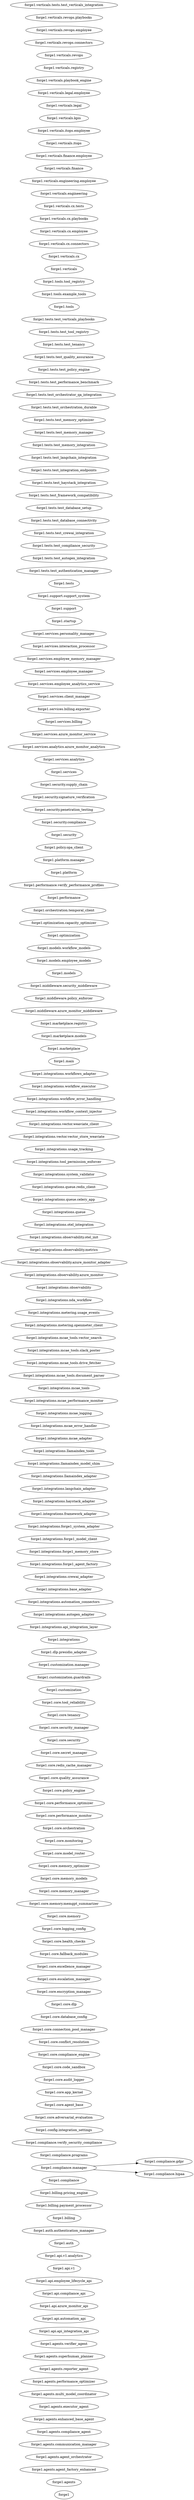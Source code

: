 digraph G {
  graph [rankdir=LR];
  "forge1";
  "forge1.agents";
  "forge1.agents.agent_factory_enhanced";
  "forge1.agents.agent_orchestrator";
  "forge1.agents.communication_manager";
  "forge1.agents.compliance_agent";
  "forge1.agents.enhanced_base_agent";
  "forge1.agents.executor_agent";
  "forge1.agents.multi_model_coordinator";
  "forge1.agents.performance_optimizer";
  "forge1.agents.reporter_agent";
  "forge1.agents.superhuman_planner";
  "forge1.agents.verifier_agent";
  "forge1.api.api_integration_api";
  "forge1.api.automation_api";
  "forge1.api.azure_monitor_api";
  "forge1.api.compliance_api";
  "forge1.api.employee_lifecycle_api";
  "forge1.api.v1";
  "forge1.api.v1.analytics";
  "forge1.auth";
  "forge1.auth.authentication_manager";
  "forge1.billing";
  "forge1.billing.payment_processor";
  "forge1.billing.pricing_engine";
  "forge1.compliance";
  "forge1.compliance.gdpr";
  "forge1.compliance.hipaa";
  "forge1.compliance.manager";
  "forge1.compliance.programs";
  "forge1.compliance.verify_security_compliance";
  "forge1.config.integration_settings";
  "forge1.core.adversarial_evaluation";
  "forge1.core.agent_base";
  "forge1.core.app_kernel";
  "forge1.core.audit_logger";
  "forge1.core.code_sandbox";
  "forge1.core.compliance_engine";
  "forge1.core.conflict_resolution";
  "forge1.core.connection_pool_manager";
  "forge1.core.database_config";
  "forge1.core.dlp";
  "forge1.core.encryption_manager";
  "forge1.core.escalation_manager";
  "forge1.core.excellence_manager";
  "forge1.core.fallback_modules";
  "forge1.core.health_checks";
  "forge1.core.logging_config";
  "forge1.core.memory";
  "forge1.core.memory.memgpt_summarizer";
  "forge1.core.memory_manager";
  "forge1.core.memory_models";
  "forge1.core.memory_optimizer";
  "forge1.core.model_router";
  "forge1.core.monitoring";
  "forge1.core.orchestration";
  "forge1.core.performance_monitor";
  "forge1.core.performance_optimizer";
  "forge1.core.policy_engine";
  "forge1.core.quality_assurance";
  "forge1.core.redis_cache_manager";
  "forge1.core.secret_manager";
  "forge1.core.security";
  "forge1.core.security_manager";
  "forge1.core.tenancy";
  "forge1.core.tool_reliability";
  "forge1.customization";
  "forge1.customization.guardrails";
  "forge1.customization.manager";
  "forge1.dlp.presidio_adapter";
  "forge1.integrations";
  "forge1.integrations.api_integration_layer";
  "forge1.integrations.autogen_adapter";
  "forge1.integrations.automation_connectors";
  "forge1.integrations.base_adapter";
  "forge1.integrations.crewai_adapter";
  "forge1.integrations.forge1_agent_factory";
  "forge1.integrations.forge1_memory_store";
  "forge1.integrations.forge1_model_client";
  "forge1.integrations.forge1_system_adapter";
  "forge1.integrations.framework_adapter";
  "forge1.integrations.haystack_adapter";
  "forge1.integrations.langchain_adapter";
  "forge1.integrations.llamaindex_adapter";
  "forge1.integrations.llamaindex_model_shim";
  "forge1.integrations.llamaindex_tools";
  "forge1.integrations.mcae_adapter";
  "forge1.integrations.mcae_error_handler";
  "forge1.integrations.mcae_logging";
  "forge1.integrations.mcae_performance_monitor";
  "forge1.integrations.mcae_tools";
  "forge1.integrations.mcae_tools.document_parser";
  "forge1.integrations.mcae_tools.drive_fetcher";
  "forge1.integrations.mcae_tools.slack_poster";
  "forge1.integrations.mcae_tools.vector_search";
  "forge1.integrations.metering.openmeter_client";
  "forge1.integrations.metering.usage_events";
  "forge1.integrations.nda_workflow";
  "forge1.integrations.observability";
  "forge1.integrations.observability.azure_monitor";
  "forge1.integrations.observability.azure_monitor_adapter";
  "forge1.integrations.observability.metrics";
  "forge1.integrations.observability.otel_init";
  "forge1.integrations.otel_integration";
  "forge1.integrations.queue";
  "forge1.integrations.queue.celery_app";
  "forge1.integrations.queue.redis_client";
  "forge1.integrations.system_validator";
  "forge1.integrations.tool_permission_enforcer";
  "forge1.integrations.usage_tracking";
  "forge1.integrations.vector.vector_store_weaviate";
  "forge1.integrations.vector.weaviate_client";
  "forge1.integrations.workflow_context_injector";
  "forge1.integrations.workflow_error_handling";
  "forge1.integrations.workflow_executor";
  "forge1.integrations.workflows_adapter";
  "forge1.main";
  "forge1.marketplace";
  "forge1.marketplace.models";
  "forge1.marketplace.registry";
  "forge1.middleware.azure_monitor_middleware";
  "forge1.middleware.policy_enforcer";
  "forge1.middleware.security_middleware";
  "forge1.models";
  "forge1.models.employee_models";
  "forge1.models.workflow_models";
  "forge1.optimization";
  "forge1.optimization.capacity_optimizer";
  "forge1.orchestration.temporal_client";
  "forge1.performance";
  "forge1.performance.verify_performance_profiles";
  "forge1.platform";
  "forge1.platform.manager";
  "forge1.policy.opa_client";
  "forge1.security";
  "forge1.security.compliance";
  "forge1.security.penetration_testing";
  "forge1.security.signature_verification";
  "forge1.security.supply_chain";
  "forge1.services";
  "forge1.services.analytics";
  "forge1.services.analytics.azure_monitor_analytics";
  "forge1.services.azure_monitor_service";
  "forge1.services.billing";
  "forge1.services.billing.exporter";
  "forge1.services.client_manager";
  "forge1.services.employee_analytics_service";
  "forge1.services.employee_manager";
  "forge1.services.employee_memory_manager";
  "forge1.services.interaction_processor";
  "forge1.services.personality_manager";
  "forge1.startup";
  "forge1.support";
  "forge1.support.support_system";
  "forge1.tests";
  "forge1.tests.test_authentication_manager";
  "forge1.tests.test_autogen_integration";
  "forge1.tests.test_compliance_security";
  "forge1.tests.test_crewai_integration";
  "forge1.tests.test_database_connectivity";
  "forge1.tests.test_database_setup";
  "forge1.tests.test_framework_compatibility";
  "forge1.tests.test_haystack_integration";
  "forge1.tests.test_integration_endpoints";
  "forge1.tests.test_langchain_integration";
  "forge1.tests.test_memory_integration";
  "forge1.tests.test_memory_manager";
  "forge1.tests.test_memory_optimizer";
  "forge1.tests.test_orchestration_durable";
  "forge1.tests.test_orchestrator_qa_integration";
  "forge1.tests.test_performance_benchmark";
  "forge1.tests.test_policy_engine";
  "forge1.tests.test_quality_assurance";
  "forge1.tests.test_tenancy";
  "forge1.tests.test_tool_registry";
  "forge1.tests.test_verticals_playbooks";
  "forge1.tools";
  "forge1.tools.example_tools";
  "forge1.tools.tool_registry";
  "forge1.verticals";
  "forge1.verticals.cx";
  "forge1.verticals.cx.connectors";
  "forge1.verticals.cx.employee";
  "forge1.verticals.cx.playbooks";
  "forge1.verticals.cx.tests";
  "forge1.verticals.engineering";
  "forge1.verticals.engineering.employee";
  "forge1.verticals.finance";
  "forge1.verticals.finance.employee";
  "forge1.verticals.itops";
  "forge1.verticals.itops.employee";
  "forge1.verticals.kpis";
  "forge1.verticals.legal";
  "forge1.verticals.legal.employee";
  "forge1.verticals.playbook_engine";
  "forge1.verticals.registry";
  "forge1.verticals.revops";
  "forge1.verticals.revops.connectors";
  "forge1.verticals.revops.employee";
  "forge1.verticals.revops.playbooks";
  "forge1.verticals.tests.test_verticals_integration";
  "forge1.compliance.manager" -> "forge1.compliance.gdpr";
  "forge1.compliance.manager" -> "forge1.compliance.hipaa";
}